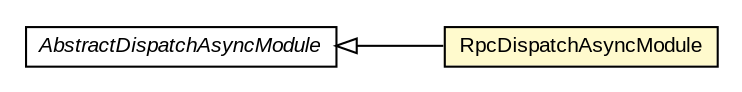 #!/usr/local/bin/dot
#
# Class diagram 
# Generated by UMLGraph version R5_6-24-gf6e263 (http://www.umlgraph.org/)
#

digraph G {
	edge [fontname="arial",fontsize=10,labelfontname="arial",labelfontsize=10];
	node [fontname="arial",fontsize=10,shape=plaintext];
	nodesep=0.25;
	ranksep=0.5;
	rankdir=LR;
	// com.gwtplatform.dispatch.client.gin.AbstractDispatchAsyncModule
	c474761 [label=<<table title="com.gwtplatform.dispatch.client.gin.AbstractDispatchAsyncModule" border="0" cellborder="1" cellspacing="0" cellpadding="2" port="p" href="../../../client/gin/AbstractDispatchAsyncModule.html">
		<tr><td><table border="0" cellspacing="0" cellpadding="1">
<tr><td align="center" balign="center"><font face="arial italic"> AbstractDispatchAsyncModule </font></td></tr>
		</table></td></tr>
		</table>>, URL="../../../client/gin/AbstractDispatchAsyncModule.html", fontname="arial", fontcolor="black", fontsize=10.0];
	// com.gwtplatform.dispatch.rpc.client.gin.RpcDispatchAsyncModule
	c474770 [label=<<table title="com.gwtplatform.dispatch.rpc.client.gin.RpcDispatchAsyncModule" border="0" cellborder="1" cellspacing="0" cellpadding="2" port="p" bgcolor="lemonChiffon" href="./RpcDispatchAsyncModule.html">
		<tr><td><table border="0" cellspacing="0" cellpadding="1">
<tr><td align="center" balign="center"> RpcDispatchAsyncModule </td></tr>
		</table></td></tr>
		</table>>, URL="./RpcDispatchAsyncModule.html", fontname="arial", fontcolor="black", fontsize=10.0];
	//com.gwtplatform.dispatch.rpc.client.gin.RpcDispatchAsyncModule extends com.gwtplatform.dispatch.client.gin.AbstractDispatchAsyncModule
	c474761:p -> c474770:p [dir=back,arrowtail=empty];
}

